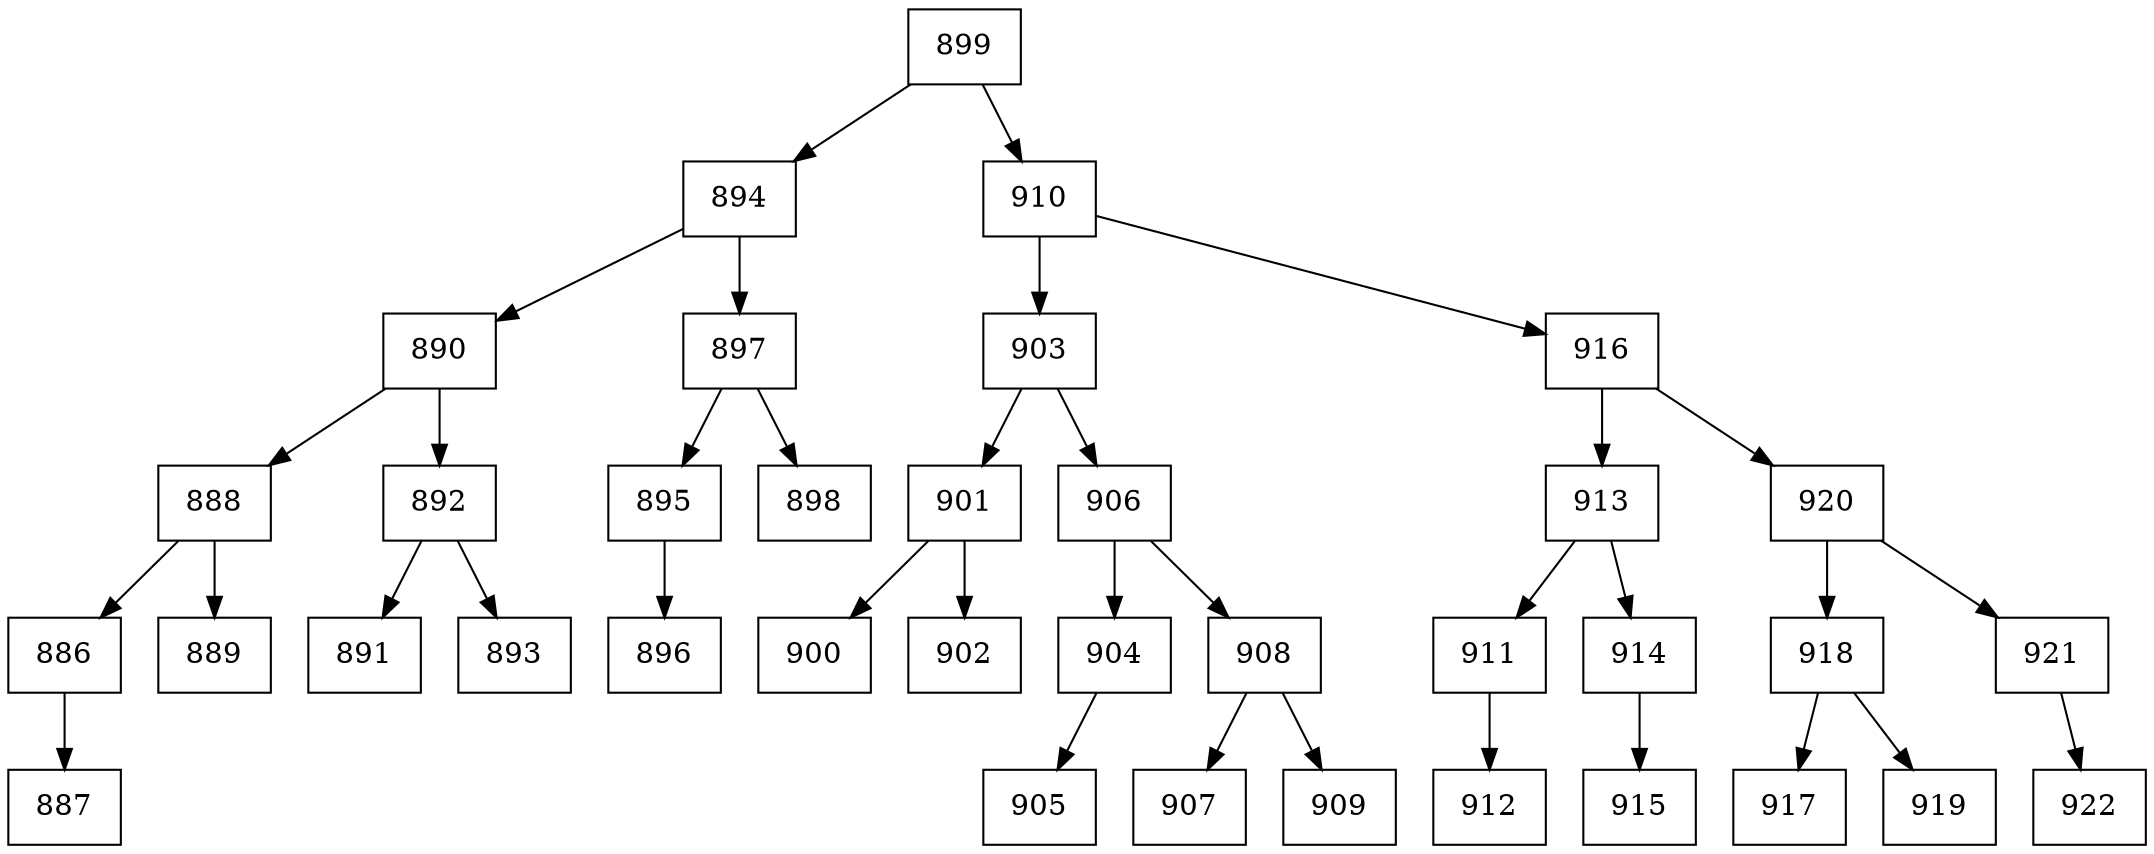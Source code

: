 digraph grafico{
rankdir=UD 
node[shape=box] 
concentrate=true 
nodo899[ shape=record, label ="899"];
nodo894[ shape=record, label ="894"];
nodo890[ shape=record, label ="890"];
nodo888[ shape=record, label ="888"];
nodo886[ shape=record, label ="886"];
nodo887[ shape=record, label ="887"];
nodo886->nodo887
nodo888->nodo886
nodo889[ shape=record, label ="889"];
nodo888->nodo889
nodo890->nodo888
nodo892[ shape=record, label ="892"];
nodo891[ shape=record, label ="891"];
nodo892->nodo891
nodo893[ shape=record, label ="893"];
nodo892->nodo893
nodo890->nodo892
nodo894->nodo890
nodo897[ shape=record, label ="897"];
nodo895[ shape=record, label ="895"];
nodo896[ shape=record, label ="896"];
nodo895->nodo896
nodo897->nodo895
nodo898[ shape=record, label ="898"];
nodo897->nodo898
nodo894->nodo897
nodo899->nodo894
nodo910[ shape=record, label ="910"];
nodo903[ shape=record, label ="903"];
nodo901[ shape=record, label ="901"];
nodo900[ shape=record, label ="900"];
nodo901->nodo900
nodo902[ shape=record, label ="902"];
nodo901->nodo902
nodo903->nodo901
nodo906[ shape=record, label ="906"];
nodo904[ shape=record, label ="904"];
nodo905[ shape=record, label ="905"];
nodo904->nodo905
nodo906->nodo904
nodo908[ shape=record, label ="908"];
nodo907[ shape=record, label ="907"];
nodo908->nodo907
nodo909[ shape=record, label ="909"];
nodo908->nodo909
nodo906->nodo908
nodo903->nodo906
nodo910->nodo903
nodo916[ shape=record, label ="916"];
nodo913[ shape=record, label ="913"];
nodo911[ shape=record, label ="911"];
nodo912[ shape=record, label ="912"];
nodo911->nodo912
nodo913->nodo911
nodo914[ shape=record, label ="914"];
nodo915[ shape=record, label ="915"];
nodo914->nodo915
nodo913->nodo914
nodo916->nodo913
nodo920[ shape=record, label ="920"];
nodo918[ shape=record, label ="918"];
nodo917[ shape=record, label ="917"];
nodo918->nodo917
nodo919[ shape=record, label ="919"];
nodo918->nodo919
nodo920->nodo918
nodo921[ shape=record, label ="921"];
nodo922[ shape=record, label ="922"];
nodo921->nodo922
nodo920->nodo921
nodo916->nodo920
nodo910->nodo916
nodo899->nodo910
}